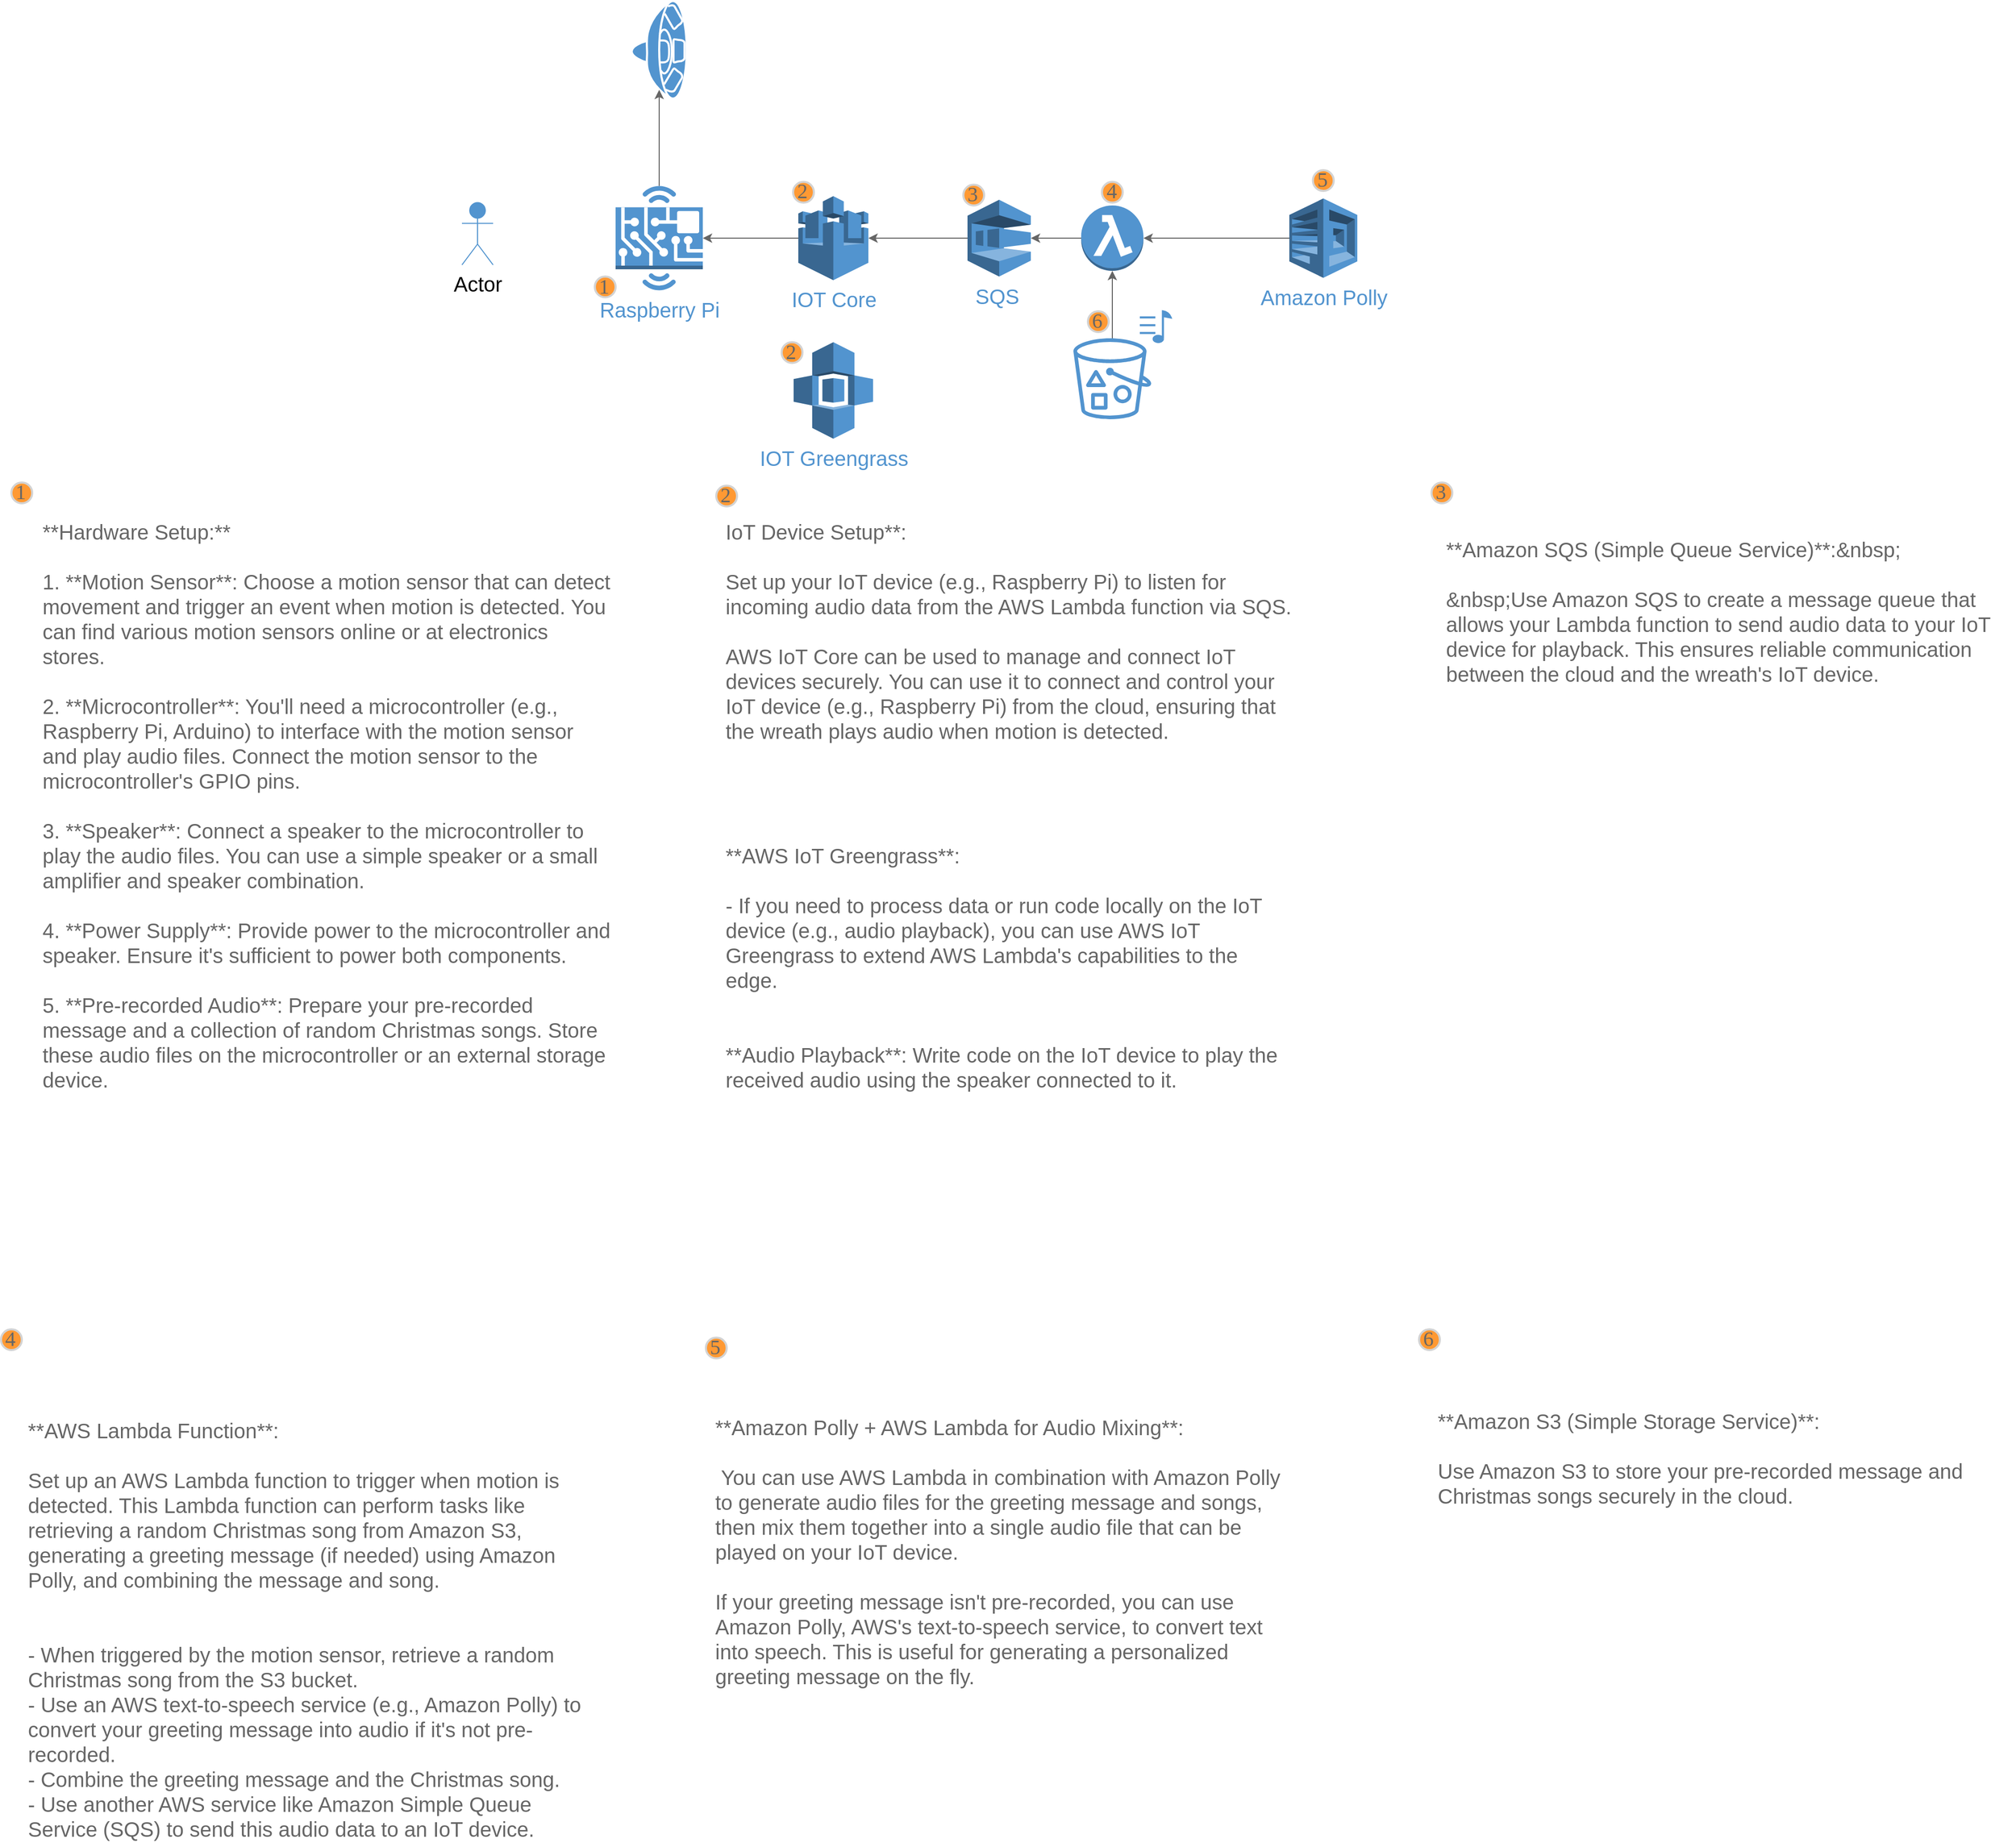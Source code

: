 <mxfile>
    <diagram id="nCKJmoKGXPjYn3vEcTku" name="Page-1">
        <mxGraphModel dx="3198" dy="2100" grid="0" gridSize="10" guides="1" tooltips="1" connect="1" arrows="1" fold="1" page="0" pageScale="1" pageWidth="827" pageHeight="1169" background="#ffffff" math="0" shadow="0">
            <root>
                <mxCell id="0"/>
                <mxCell id="1" parent="0"/>
                <mxCell id="19" style="edgeStyle=none;html=1;labelBackgroundColor=#666666;strokeColor=#666666;fontColor=#5294CF;fontSize=20;" edge="1" parent="1" source="5" target="10">
                    <mxGeometry relative="1" as="geometry"/>
                </mxCell>
                <mxCell id="5" value="" style="sketch=0;outlineConnect=0;fontColor=#232F3E;gradientColor=none;fillColor=#5294CF;strokeColor=none;dashed=0;verticalLabelPosition=bottom;verticalAlign=top;align=center;html=1;fontSize=20;fontStyle=0;aspect=fixed;pointerEvents=1;shape=mxgraph.aws4.bucket_with_objects;" vertex="1" parent="1">
                    <mxGeometry x="599" y="88" width="75" height="78" as="geometry"/>
                </mxCell>
                <mxCell id="6" value="" style="shape=mxgraph.cisco.computers_and_peripherals.speaker;html=1;pointerEvents=1;dashed=0;fillColor=#5294CF;strokeColor=#ffffff;strokeWidth=2;verticalLabelPosition=bottom;verticalAlign=top;align=center;outlineConnect=0;fontSize=20;" vertex="1" parent="1">
                    <mxGeometry x="173.5" y="-237" width="53" height="94" as="geometry"/>
                </mxCell>
                <mxCell id="22" style="edgeStyle=none;html=1;labelBackgroundColor=#666666;strokeColor=#666666;fontColor=#5294CF;fontSize=20;" edge="1" parent="1" source="7" target="9">
                    <mxGeometry relative="1" as="geometry"/>
                </mxCell>
                <mxCell id="7" value="IOT Core" style="outlineConnect=0;dashed=0;verticalLabelPosition=bottom;verticalAlign=top;align=center;html=1;shape=mxgraph.aws3.aws_iot;fillColor=#5294CF;gradientColor=none;strokeColor=#000000;fontColor=#5294CF;fontSize=20;" vertex="1" parent="1">
                    <mxGeometry x="334" y="-49" width="67.5" height="81" as="geometry"/>
                </mxCell>
                <mxCell id="23" style="edgeStyle=none;html=1;entryX=0.5;entryY=0.91;entryDx=0;entryDy=0;entryPerimeter=0;labelBackgroundColor=#666666;strokeColor=#666666;fontColor=#5294CF;fontSize=20;" edge="1" parent="1" source="9" target="6">
                    <mxGeometry relative="1" as="geometry"/>
                </mxCell>
                <mxCell id="9" value="Raspberry Pi" style="outlineConnect=0;dashed=0;verticalLabelPosition=bottom;verticalAlign=top;align=center;html=1;shape=mxgraph.aws3.hardware_board;fillColor=#5294CF;gradientColor=none;strokeColor=#000000;fontColor=#5294CF;fontSize=20;" vertex="1" parent="1">
                    <mxGeometry x="158" y="-58.75" width="84" height="100.5" as="geometry"/>
                </mxCell>
                <mxCell id="20" style="edgeStyle=none;html=1;entryX=1;entryY=0.5;entryDx=0;entryDy=0;entryPerimeter=0;labelBackgroundColor=#666666;strokeColor=#666666;fontColor=#5294CF;fontSize=20;" edge="1" parent="1" source="10" target="16">
                    <mxGeometry relative="1" as="geometry"/>
                </mxCell>
                <mxCell id="10" value="" style="outlineConnect=0;dashed=0;verticalLabelPosition=bottom;verticalAlign=top;align=center;html=1;shape=mxgraph.aws3.lambda_function;fillColor=#5294CF;gradientColor=none;strokeColor=#000000;fontSize=20;" vertex="1" parent="1">
                    <mxGeometry x="606.5" y="-40" width="60" height="63" as="geometry"/>
                </mxCell>
                <mxCell id="11" value="" style="html=1;verticalLabelPosition=bottom;align=center;labelBackgroundColor=#ffffff;verticalAlign=top;strokeWidth=2;strokeColor=#5294CF;shadow=0;dashed=0;shape=mxgraph.ios7.icons.note;pointerEvents=1;fillColor=#5294CF;fontSize=20;" vertex="1" parent="1">
                    <mxGeometry x="663" y="62" width="29.7" height="29.7" as="geometry"/>
                </mxCell>
                <mxCell id="12" value="Actor" style="shape=umlActor;verticalLabelPosition=bottom;verticalAlign=top;html=1;outlineConnect=0;strokeColor=#5294CF;fillColor=#5294CF;fontSize=20;" vertex="1" parent="1">
                    <mxGeometry x="10" y="-42.75" width="30" height="60" as="geometry"/>
                </mxCell>
                <mxCell id="21" style="edgeStyle=none;html=1;labelBackgroundColor=#666666;strokeColor=#666666;fontColor=#5294CF;fontSize=20;" edge="1" parent="1" source="16" target="7">
                    <mxGeometry relative="1" as="geometry"/>
                </mxCell>
                <mxCell id="16" value="SQS&amp;nbsp;" style="outlineConnect=0;dashed=0;verticalLabelPosition=bottom;verticalAlign=top;align=center;html=1;shape=mxgraph.aws3.sqs;fillColor=#5294CF;gradientColor=none;strokeColor=#5294CF;fontColor=#5294CF;fontSize=20;" vertex="1" parent="1">
                    <mxGeometry x="497" y="-45.5" width="61" height="74" as="geometry"/>
                </mxCell>
                <mxCell id="18" style="edgeStyle=none;html=1;fontColor=#5294CF;labelBackgroundColor=#666666;strokeColor=#666666;fontSize=20;" edge="1" parent="1" source="17" target="10">
                    <mxGeometry relative="1" as="geometry"/>
                </mxCell>
                <mxCell id="17" value="Amazon Polly" style="outlineConnect=0;dashed=0;verticalLabelPosition=bottom;verticalAlign=top;align=center;html=1;shape=mxgraph.aws3.polly;fillColor=#5294CF;gradientColor=none;strokeColor=#5294CF;fontColor=#5294CF;fontSize=20;" vertex="1" parent="1">
                    <mxGeometry x="807" y="-46.75" width="65.5" height="76.5" as="geometry"/>
                </mxCell>
                <mxCell id="26" value="&lt;font color=&quot;#666666&quot; style=&quot;font-size: 20px;&quot;&gt;1&lt;/font&gt;" style="ellipse;whiteSpace=wrap;html=1;aspect=fixed;strokeWidth=2;fontFamily=Tahoma;spacingBottom=4;spacingRight=2;strokeColor=#d3d3d3;fontColor=#5294CF;fillColor=#FF9933;fontSize=20;" vertex="1" parent="1">
                    <mxGeometry x="138" y="28.5" width="20" height="20" as="geometry"/>
                </mxCell>
                <mxCell id="29" value="**Hardware Setup:**&#10;&#10;1. **Motion Sensor**: Choose a motion sensor that can detect movement and trigger an event when motion is detected. You can find various motion sensors online or at electronics stores. &#10;&#10;2. **Microcontroller**: You'll need a microcontroller (e.g., Raspberry Pi, Arduino) to interface with the motion sensor and play audio files. Connect the motion sensor to the microcontroller's GPIO pins.&#10;&#10;3. **Speaker**: Connect a speaker to the microcontroller to play the audio files. You can use a simple speaker or a small amplifier and speaker combination.&#10;&#10;4. **Power Supply**: Provide power to the microcontroller and speaker. Ensure it's sufficient to power both components.&#10;&#10;5. **Pre-recorded Audio**: Prepare your pre-recorded message and a collection of random Christmas songs. Store these audio files on the microcontroller or an external storage device." style="text;fontSize=20;fontColor=#666666;whiteSpace=wrap;" vertex="1" parent="1">
                    <mxGeometry x="-396.001" y="256.005" width="550" height="387" as="geometry"/>
                </mxCell>
                <mxCell id="32" value="&lt;font color=&quot;#666666&quot; style=&quot;font-size: 20px;&quot;&gt;2&lt;/font&gt;" style="ellipse;whiteSpace=wrap;html=1;aspect=fixed;strokeWidth=2;fontFamily=Tahoma;spacingBottom=4;spacingRight=2;strokeColor=#d3d3d3;fontColor=#5294CF;fillColor=#FF9933;fontSize=20;" vertex="1" parent="1">
                    <mxGeometry x="329" y="-62.75" width="20" height="20" as="geometry"/>
                </mxCell>
                <mxCell id="34" value="&lt;font color=&quot;#666666&quot; style=&quot;font-size: 20px;&quot;&gt;3&lt;/font&gt;" style="ellipse;whiteSpace=wrap;html=1;aspect=fixed;strokeWidth=2;fontFamily=Tahoma;spacingBottom=4;spacingRight=2;strokeColor=#d3d3d3;fontColor=#5294CF;fillColor=#FF9933;fontSize=20;" vertex="1" parent="1">
                    <mxGeometry x="493" y="-60" width="20" height="20" as="geometry"/>
                </mxCell>
                <mxCell id="35" value="&lt;font color=&quot;#666666&quot; style=&quot;font-size: 20px;&quot;&gt;4&lt;/font&gt;" style="ellipse;whiteSpace=wrap;html=1;aspect=fixed;strokeWidth=2;fontFamily=Tahoma;spacingBottom=4;spacingRight=2;strokeColor=#d3d3d3;fontColor=#5294CF;fillColor=#FF9933;fontSize=20;" vertex="1" parent="1">
                    <mxGeometry x="626.5" y="-62.75" width="20" height="20" as="geometry"/>
                </mxCell>
                <mxCell id="36" value="&lt;font color=&quot;#666666&quot; style=&quot;font-size: 20px;&quot;&gt;5&lt;/font&gt;" style="ellipse;whiteSpace=wrap;html=1;aspect=fixed;strokeWidth=2;fontFamily=Tahoma;spacingBottom=4;spacingRight=2;strokeColor=#d3d3d3;fontColor=#5294CF;fillColor=#FF9933;fontSize=20;" vertex="1" parent="1">
                    <mxGeometry x="829.75" y="-74" width="20" height="20" as="geometry"/>
                </mxCell>
                <mxCell id="37" value="&lt;font color=&quot;#666666&quot; style=&quot;font-size: 20px;&quot;&gt;6&lt;/font&gt;" style="ellipse;whiteSpace=wrap;html=1;aspect=fixed;strokeWidth=2;fontFamily=Tahoma;spacingBottom=4;spacingRight=2;strokeColor=#d3d3d3;fontColor=#5294CF;fillColor=#FF9933;fontSize=20;" vertex="1" parent="1">
                    <mxGeometry x="613" y="62" width="20" height="20" as="geometry"/>
                </mxCell>
                <mxCell id="38" value="&lt;font color=&quot;#666666&quot; style=&quot;font-size: 20px;&quot;&gt;1&lt;/font&gt;" style="ellipse;whiteSpace=wrap;html=1;aspect=fixed;strokeWidth=2;fontFamily=Tahoma;spacingBottom=4;spacingRight=2;strokeColor=#d3d3d3;fontColor=#5294CF;fillColor=#FF9933;fontSize=20;" vertex="1" parent="1">
                    <mxGeometry x="-424" y="227" width="20" height="20" as="geometry"/>
                </mxCell>
                <mxCell id="43" value="IoT Device Setup**: &#10;&#10;Set up your IoT device (e.g., Raspberry Pi) to listen for incoming audio data from the AWS Lambda function via SQS.&#10;&#10;AWS IoT Core can be used to manage and connect IoT devices securely. You can use it to connect and control your IoT device (e.g., Raspberry Pi) from the cloud, ensuring that the wreath plays audio when motion is detected.&#10;&#10;&#10;&#10;&#10;**AWS IoT Greengrass**:&#10;&#10;   - If you need to process data or run code locally on the IoT device (e.g., audio playback), you can use AWS IoT Greengrass to extend AWS Lambda's capabilities to the edge.&#10;&#10;&#10;**Audio Playback**: Write code on the IoT device to play the received audio using the speaker connected to it." style="text;fontSize=20;fontColor=#666666;labelBackgroundColor=none;whiteSpace=wrap;" vertex="1" parent="1">
                    <mxGeometry x="262.0" y="256.003" width="550" height="79" as="geometry"/>
                </mxCell>
                <mxCell id="44" value="&lt;font color=&quot;#666666&quot; style=&quot;font-size: 20px;&quot;&gt;2&lt;/font&gt;" style="ellipse;whiteSpace=wrap;html=1;aspect=fixed;strokeWidth=2;fontFamily=Tahoma;spacingBottom=4;spacingRight=2;strokeColor=#d3d3d3;fontColor=#5294CF;fillColor=#FF9933;fontSize=20;" vertex="1" parent="1">
                    <mxGeometry x="255" y="230" width="20" height="20" as="geometry"/>
                </mxCell>
                <mxCell id="45" value="&lt;font color=&quot;#666666&quot; style=&quot;font-size: 20px;&quot;&gt;3&lt;/font&gt;" style="ellipse;whiteSpace=wrap;html=1;aspect=fixed;strokeWidth=2;fontFamily=Tahoma;spacingBottom=4;spacingRight=2;strokeColor=#d3d3d3;fontColor=#5294CF;fillColor=#FF9933;fontSize=20;" vertex="1" parent="1">
                    <mxGeometry x="944" y="227" width="20" height="20" as="geometry"/>
                </mxCell>
                <mxCell id="46" value="&lt;font color=&quot;#666666&quot; style=&quot;font-size: 20px;&quot;&gt;4&lt;/font&gt;" style="ellipse;whiteSpace=wrap;html=1;aspect=fixed;strokeWidth=2;fontFamily=Tahoma;spacingBottom=4;spacingRight=2;strokeColor=#d3d3d3;fontColor=#5294CF;fillColor=#FF9933;fontSize=20;" vertex="1" parent="1">
                    <mxGeometry x="-434" y="1043" width="20" height="20" as="geometry"/>
                </mxCell>
                <mxCell id="47" value="&lt;font color=&quot;#666666&quot; style=&quot;font-size: 20px;&quot;&gt;5&lt;/font&gt;" style="ellipse;whiteSpace=wrap;html=1;aspect=fixed;strokeWidth=2;fontFamily=Tahoma;spacingBottom=4;spacingRight=2;strokeColor=#d3d3d3;fontColor=#5294CF;fillColor=#FF9933;fontSize=20;" vertex="1" parent="1">
                    <mxGeometry x="245" y="1051" width="20" height="20" as="geometry"/>
                </mxCell>
                <mxCell id="48" value="&lt;font color=&quot;#666666&quot; style=&quot;font-size: 20px;&quot;&gt;6&lt;/font&gt;" style="ellipse;whiteSpace=wrap;html=1;aspect=fixed;strokeWidth=2;fontFamily=Tahoma;spacingBottom=4;spacingRight=2;strokeColor=#d3d3d3;fontColor=#5294CF;fillColor=#FF9933;fontSize=20;" vertex="1" parent="1">
                    <mxGeometry x="932" y="1043" width="20" height="20" as="geometry"/>
                </mxCell>
                <mxCell id="49" value="**Amazon SQS (Simple Queue Service)**:&amp;nbsp;&#10;&#10;&amp;nbsp;Use Amazon SQS to create a message queue that allows your Lambda function to send audio data to your IoT device for playback. This ensures reliable communication between the cloud and the wreath's IoT device." style="text;whiteSpace=wrap;fontSize=20;fontColor=#666666;" vertex="1" parent="1">
                    <mxGeometry x="955.996" y="272.995" width="550" height="97" as="geometry"/>
                </mxCell>
                <mxCell id="50" value="**Amazon Polly + AWS Lambda for Audio Mixing**:&lt;br&gt;&lt;br&gt;&amp;nbsp;You can use AWS Lambda in combination with Amazon Polly to generate audio files for the greeting message and songs, then mix them together into a single audio file that can be played on your IoT device.&lt;br&gt;&lt;br&gt;If your greeting message isn't pre-recorded, you can use Amazon Polly, AWS's text-to-speech service, to convert text into speech. This is useful for generating a personalized greeting message on the fly." style="text;whiteSpace=wrap;fontSize=20;fontColor=#666666;html=1;" vertex="1" parent="1">
                    <mxGeometry x="251.996" y="1118.995" width="550" height="97" as="geometry"/>
                </mxCell>
                <mxCell id="52" value=" **Amazon S3 (Simple Storage Service)**: &#10;&#10;Use Amazon S3 to store your pre-recorded message and Christmas songs securely in the cloud." style="text;whiteSpace=wrap;fontSize=20;fontColor=#666666;" vertex="1" parent="1">
                    <mxGeometry x="947.996" y="1112.998" width="550" height="97" as="geometry"/>
                </mxCell>
                <mxCell id="53" value="**AWS Lambda Function**:&#10;&#10;Set up an AWS Lambda function to trigger when motion is detected. This Lambda function can perform tasks like retrieving a random Christmas song from Amazon S3, generating a greeting message (if needed) using Amazon Polly, and combining the message and song.&#10;&#10;&#10;   - When triggered by the motion sensor, retrieve a random Christmas song from the S3 bucket.&#10;   - Use an AWS text-to-speech service (e.g., Amazon Polly) to convert your greeting message into audio if it's not pre-recorded.&#10;   - Combine the greeting message and the Christmas song.&#10;   - Use another AWS service like Amazon Simple Queue Service (SQS) to send this audio data to an IoT device." style="text;whiteSpace=wrap;fontSize=20;fontColor=#666666;" vertex="1" parent="1">
                    <mxGeometry x="-410.004" y="1121.995" width="550" height="79" as="geometry"/>
                </mxCell>
                <mxCell id="54" value="IOT Greengrass" style="outlineConnect=0;dashed=0;verticalLabelPosition=bottom;verticalAlign=top;align=center;html=1;shape=mxgraph.aws3.greengrass;fillColor=#5294CF;gradientColor=none;labelBackgroundColor=none;strokeColor=#5294CF;fontSize=20;fontColor=#5294CF;" vertex="1" parent="1">
                    <mxGeometry x="329.5" y="91.7" width="76.5" height="93" as="geometry"/>
                </mxCell>
                <mxCell id="55" value="&lt;font color=&quot;#666666&quot; style=&quot;font-size: 20px;&quot;&gt;2&lt;/font&gt;" style="ellipse;whiteSpace=wrap;html=1;aspect=fixed;strokeWidth=2;fontFamily=Tahoma;spacingBottom=4;spacingRight=2;strokeColor=#d3d3d3;fontColor=#5294CF;fillColor=#FF9933;fontSize=20;" vertex="1" parent="1">
                    <mxGeometry x="318" y="91.7" width="20" height="20" as="geometry"/>
                </mxCell>
            </root>
        </mxGraphModel>
    </diagram>
</mxfile>
